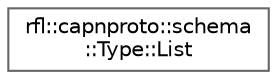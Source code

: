 digraph "类继承关系图"
{
 // LATEX_PDF_SIZE
  bgcolor="transparent";
  edge [fontname=Helvetica,fontsize=10,labelfontname=Helvetica,labelfontsize=10];
  node [fontname=Helvetica,fontsize=10,shape=box,height=0.2,width=0.4];
  rankdir="LR";
  Node0 [id="Node000000",label="rfl::capnproto::schema\l::Type::List",height=0.2,width=0.4,color="grey40", fillcolor="white", style="filled",URL="$structrfl_1_1capnproto_1_1schema_1_1_type_1_1_list.html",tooltip=" "];
}

